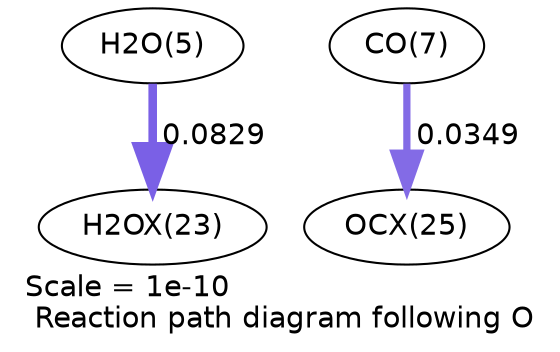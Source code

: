 digraph reaction_paths {
center=1;
s7 -> s61[fontname="Helvetica", penwidth=4.12, arrowsize=2.06, color="0.7, 0.583, 0.9"
, label=" 0.0829"];
s9 -> s63[fontname="Helvetica", penwidth=3.47, arrowsize=1.73, color="0.7, 0.535, 0.9"
, label=" 0.0349"];
s7 [ fontname="Helvetica", label="H2O(5)"];
s9 [ fontname="Helvetica", label="CO(7)"];
s61 [ fontname="Helvetica", label="H2OX(23)"];
s63 [ fontname="Helvetica", label="OCX(25)"];
 label = "Scale = 1e-10\l Reaction path diagram following O";
 fontname = "Helvetica";
}
